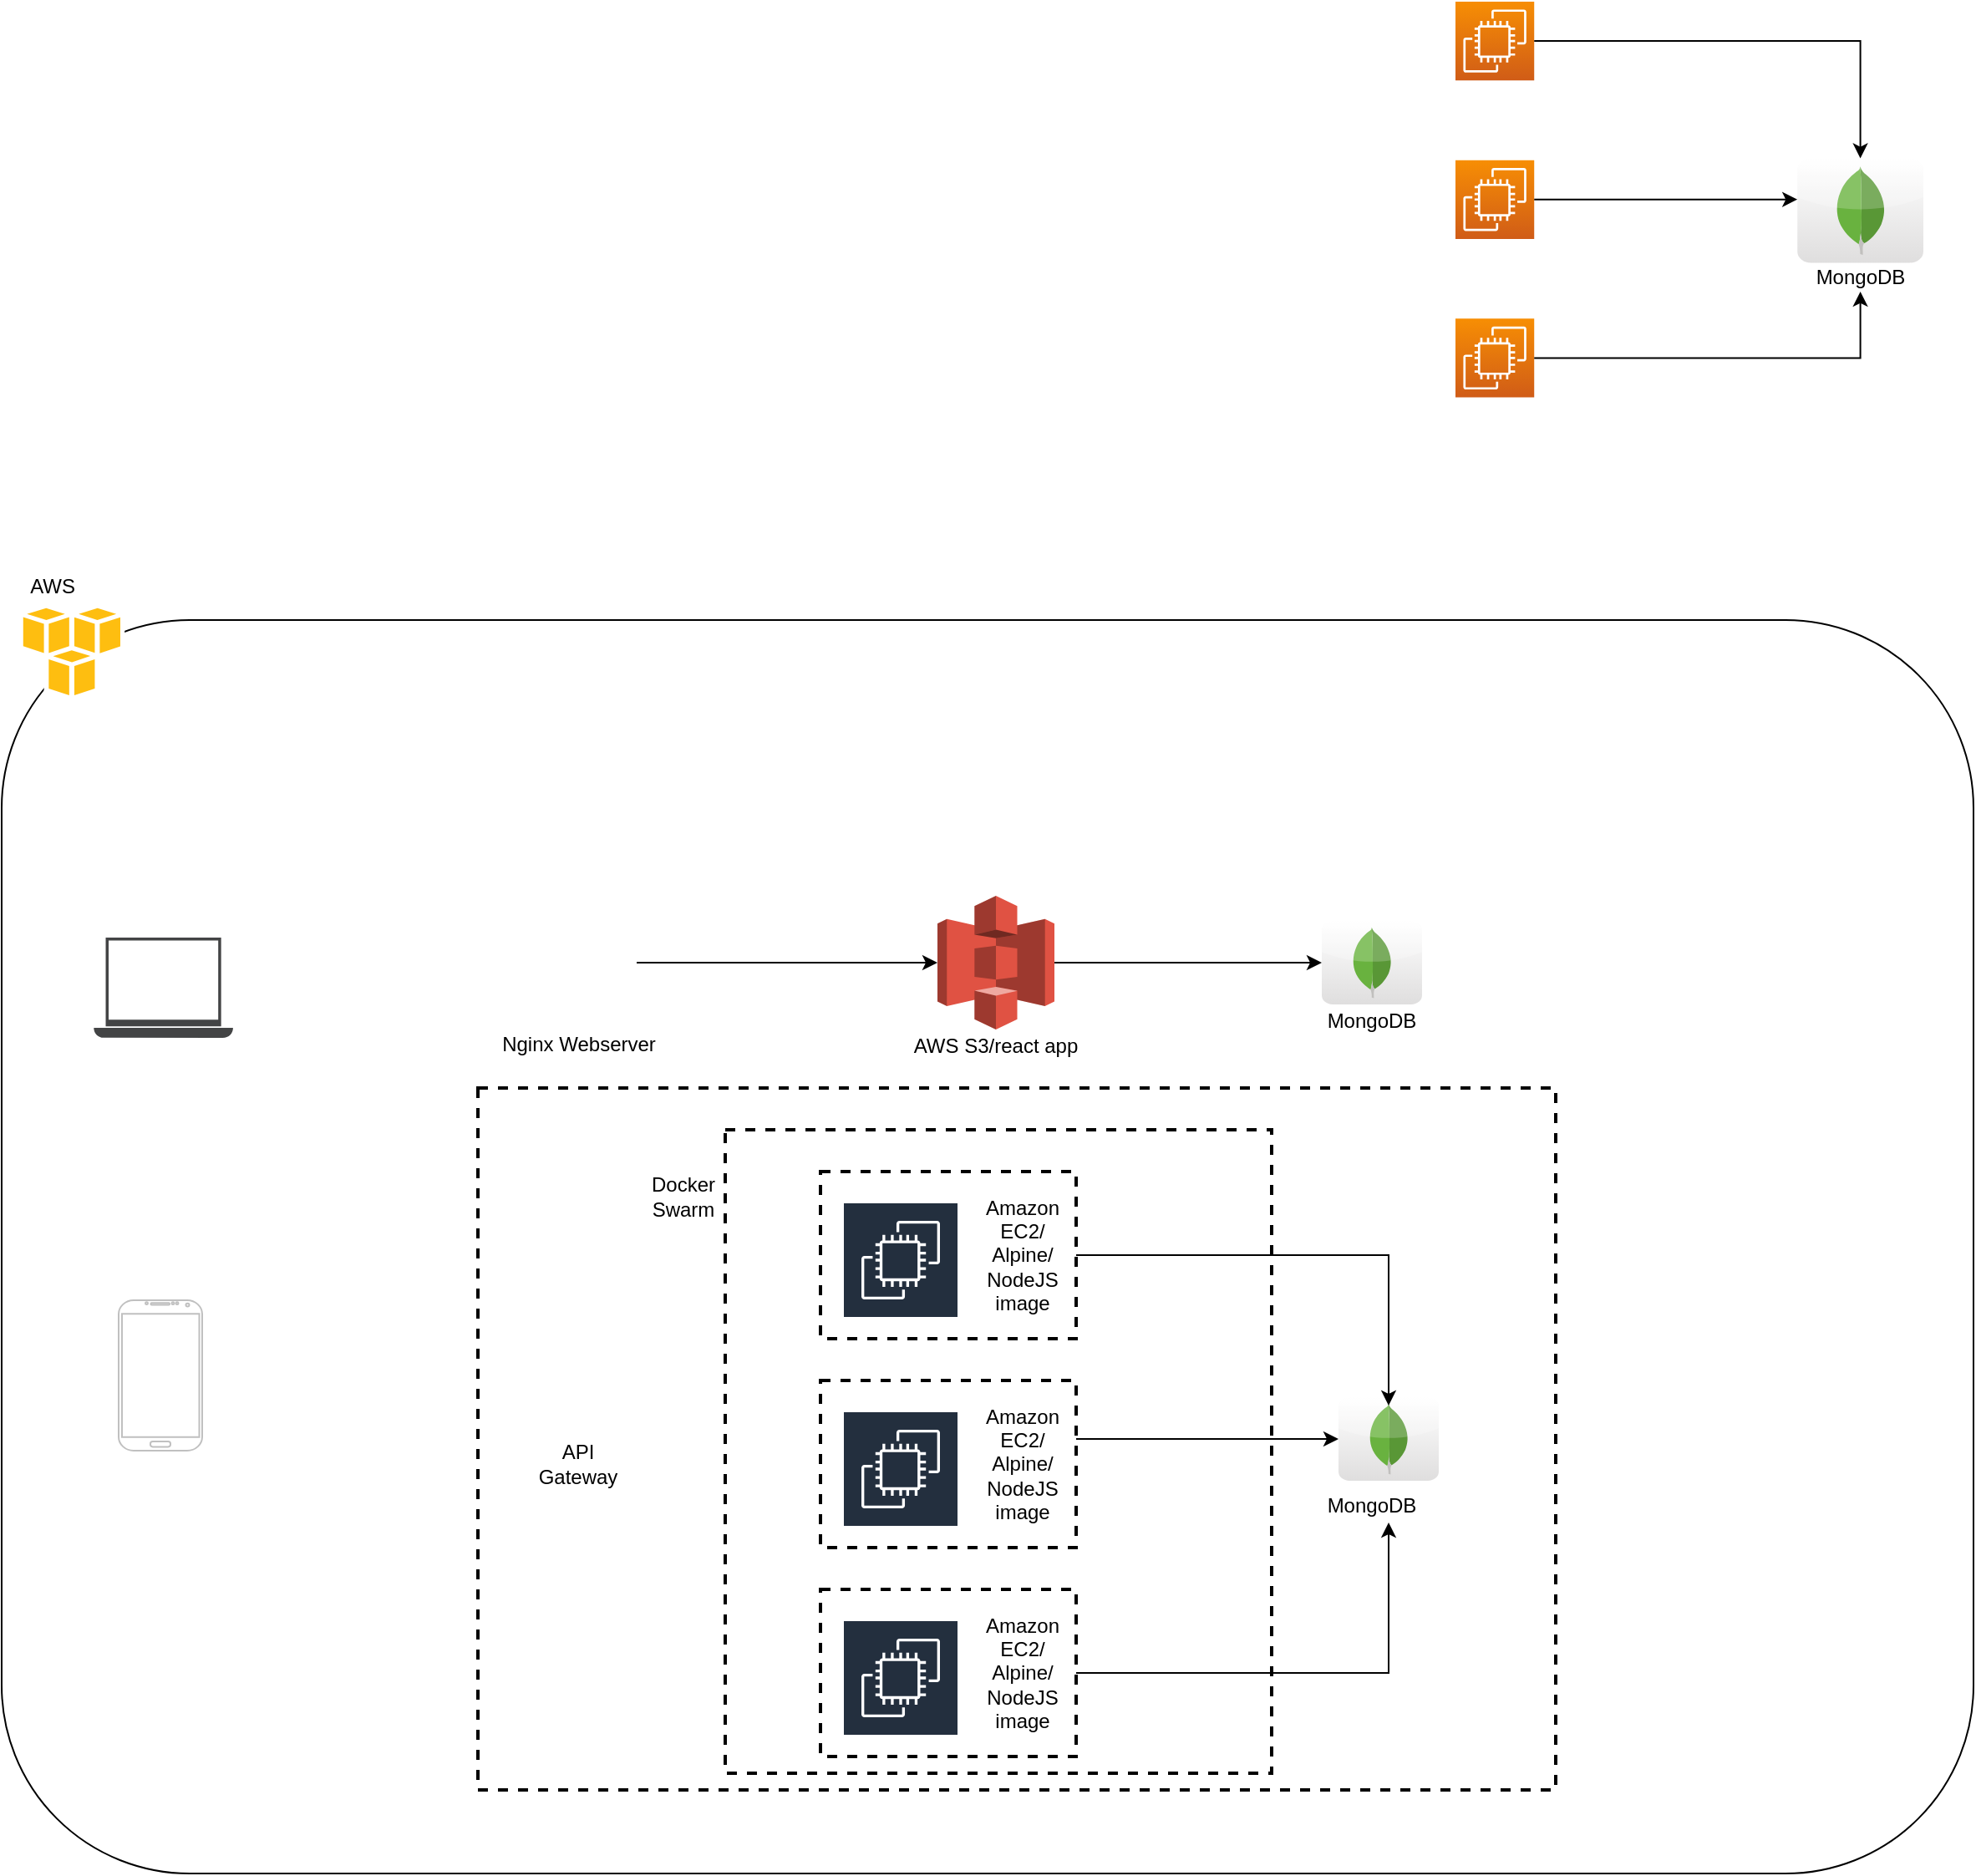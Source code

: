 <mxfile version="14.0.1" type="github">
  <diagram name="Page-1" id="b5b7bab2-c9e2-2cf4-8b2a-24fd1a2a6d21">
    <mxGraphModel dx="1428" dy="1940" grid="1" gridSize="10" guides="1" tooltips="1" connect="1" arrows="1" fold="1" page="1" pageScale="1" pageWidth="827" pageHeight="1169" background="#ffffff" math="0" shadow="0">
      <root>
        <mxCell id="0" />
        <mxCell id="1" parent="0" />
        <mxCell id="O6NWGgEyvv9Iu5Q87Uup-1" value="" style="rounded=1;whiteSpace=wrap;html=1;" vertex="1" parent="1">
          <mxGeometry x="220" y="70" width="1180" height="750" as="geometry" />
        </mxCell>
        <mxCell id="O6NWGgEyvv9Iu5Q87Uup-13" value="" style="rounded=0;whiteSpace=wrap;html=1;glass=0;dashed=1;strokeWidth=2;" vertex="1" parent="1">
          <mxGeometry x="505" y="350" width="645" height="420" as="geometry" />
        </mxCell>
        <mxCell id="O6NWGgEyvv9Iu5Q87Uup-17" style="edgeStyle=orthogonalEdgeStyle;rounded=0;orthogonalLoop=1;jettySize=auto;html=1;entryX=0;entryY=0.5;entryDx=0;entryDy=0;entryPerimeter=0;" edge="1" parent="1" source="O6NWGgEyvv9Iu5Q87Uup-2" target="O6NWGgEyvv9Iu5Q87Uup-7">
          <mxGeometry relative="1" as="geometry" />
        </mxCell>
        <mxCell id="O6NWGgEyvv9Iu5Q87Uup-2" value="Nginx Webserver" style="shape=image;html=1;verticalAlign=top;verticalLabelPosition=bottom;labelBackgroundColor=#ffffff;imageAspect=0;aspect=fixed;image=https://cdn4.iconfinder.com/data/icons/logos-brands-5/24/nginx-128.png;imageBackground=#ffffff;" vertex="1" parent="1">
          <mxGeometry x="530" y="240" width="70" height="70" as="geometry" />
        </mxCell>
        <mxCell id="O6NWGgEyvv9Iu5Q87Uup-3" value="" style="dashed=0;outlineConnect=0;html=1;align=center;labelPosition=center;verticalLabelPosition=bottom;verticalAlign=top;shape=mxgraph.weblogos.aws" vertex="1" parent="1">
          <mxGeometry x="230" y="60" width="63.6" height="58.4" as="geometry" />
        </mxCell>
        <mxCell id="O6NWGgEyvv9Iu5Q87Uup-4" value="" style="shape=image;html=1;verticalAlign=top;verticalLabelPosition=bottom;labelBackgroundColor=#ffffff;imageAspect=0;aspect=fixed;image=https://cdn4.iconfinder.com/data/icons/logos-brands-5/24/nginx-128.png" vertex="1" parent="1">
          <mxGeometry x="530" y="490" width="70" height="70" as="geometry" />
        </mxCell>
        <mxCell id="O6NWGgEyvv9Iu5Q87Uup-5" value="" style="verticalLabelPosition=bottom;verticalAlign=top;html=1;shadow=0;dashed=0;strokeWidth=1;shape=mxgraph.android.phone2;strokeColor=#c0c0c0;" vertex="1" parent="1">
          <mxGeometry x="290" y="477" width="50" height="90" as="geometry" />
        </mxCell>
        <mxCell id="O6NWGgEyvv9Iu5Q87Uup-6" value="" style="pointerEvents=1;shadow=0;dashed=0;html=1;strokeColor=none;fillColor=#434445;aspect=fixed;labelPosition=center;verticalLabelPosition=bottom;verticalAlign=top;align=center;outlineConnect=0;shape=mxgraph.vvd.laptop;" vertex="1" parent="1">
          <mxGeometry x="275.13" y="260" width="83.33" height="60" as="geometry" />
        </mxCell>
        <mxCell id="O6NWGgEyvv9Iu5Q87Uup-18" style="edgeStyle=orthogonalEdgeStyle;rounded=0;orthogonalLoop=1;jettySize=auto;html=1;" edge="1" parent="1" source="O6NWGgEyvv9Iu5Q87Uup-7" target="O6NWGgEyvv9Iu5Q87Uup-8">
          <mxGeometry relative="1" as="geometry" />
        </mxCell>
        <mxCell id="O6NWGgEyvv9Iu5Q87Uup-7" value="" style="outlineConnect=0;dashed=0;verticalLabelPosition=bottom;verticalAlign=top;align=center;html=1;shape=mxgraph.aws3.s3;fillColor=#E05243;gradientColor=none;" vertex="1" parent="1">
          <mxGeometry x="780" y="235" width="70" height="80" as="geometry" />
        </mxCell>
        <mxCell id="O6NWGgEyvv9Iu5Q87Uup-8" value="" style="dashed=0;outlineConnect=0;html=1;align=center;labelPosition=center;verticalLabelPosition=bottom;verticalAlign=top;shape=mxgraph.webicons.mongodb;gradientColor=#DFDEDE" vertex="1" parent="1">
          <mxGeometry x="1010" y="250" width="60" height="50" as="geometry" />
        </mxCell>
        <mxCell id="O6NWGgEyvv9Iu5Q87Uup-19" value="MongoDB" style="text;html=1;strokeColor=none;fillColor=none;align=center;verticalAlign=middle;whiteSpace=wrap;rounded=0;glass=0;dashed=1;" vertex="1" parent="1">
          <mxGeometry x="1020" y="300" width="40" height="20" as="geometry" />
        </mxCell>
        <mxCell id="O6NWGgEyvv9Iu5Q87Uup-20" value="AWS S3/react app" style="text;html=1;strokeColor=none;fillColor=none;align=center;verticalAlign=middle;whiteSpace=wrap;rounded=0;glass=0;dashed=1;" vertex="1" parent="1">
          <mxGeometry x="760" y="315" width="110" height="20" as="geometry" />
        </mxCell>
        <mxCell id="O6NWGgEyvv9Iu5Q87Uup-26" value="API Gateway" style="text;html=1;strokeColor=none;fillColor=none;align=center;verticalAlign=middle;whiteSpace=wrap;rounded=0;glass=0;dashed=1;" vertex="1" parent="1">
          <mxGeometry x="545" y="565" width="40" height="20" as="geometry" />
        </mxCell>
        <mxCell id="O6NWGgEyvv9Iu5Q87Uup-27" value="" style="group" vertex="1" connectable="0" parent="1">
          <mxGeometry x="1090" y="-300" width="280" height="250" as="geometry" />
        </mxCell>
        <mxCell id="O6NWGgEyvv9Iu5Q87Uup-9" value="" style="outlineConnect=0;fontColor=#232F3E;gradientColor=#F78E04;gradientDirection=north;fillColor=#D05C17;strokeColor=#ffffff;dashed=0;verticalLabelPosition=bottom;verticalAlign=top;align=center;html=1;fontSize=12;fontStyle=0;aspect=fixed;shape=mxgraph.aws4.resourceIcon;resIcon=mxgraph.aws4.ec2;" vertex="1" parent="O6NWGgEyvv9Iu5Q87Uup-27">
          <mxGeometry width="47.115" height="47.115" as="geometry" />
        </mxCell>
        <mxCell id="O6NWGgEyvv9Iu5Q87Uup-10" value="" style="outlineConnect=0;fontColor=#232F3E;gradientColor=#F78E04;gradientDirection=north;fillColor=#D05C17;strokeColor=#ffffff;dashed=0;verticalLabelPosition=bottom;verticalAlign=top;align=center;html=1;fontSize=12;fontStyle=0;aspect=fixed;shape=mxgraph.aws4.resourceIcon;resIcon=mxgraph.aws4.ec2;" vertex="1" parent="O6NWGgEyvv9Iu5Q87Uup-27">
          <mxGeometry y="94.828" width="47.115" height="47.115" as="geometry" />
        </mxCell>
        <mxCell id="O6NWGgEyvv9Iu5Q87Uup-11" value="" style="outlineConnect=0;fontColor=#232F3E;gradientColor=#F78E04;gradientDirection=north;fillColor=#D05C17;strokeColor=#ffffff;dashed=0;verticalLabelPosition=bottom;verticalAlign=top;align=center;html=1;fontSize=12;fontStyle=0;aspect=fixed;shape=mxgraph.aws4.resourceIcon;resIcon=mxgraph.aws4.ec2;" vertex="1" parent="O6NWGgEyvv9Iu5Q87Uup-27">
          <mxGeometry y="189.655" width="47.115" height="47.115" as="geometry" />
        </mxCell>
        <mxCell id="O6NWGgEyvv9Iu5Q87Uup-15" value="" style="dashed=0;outlineConnect=0;html=1;align=center;labelPosition=center;verticalLabelPosition=bottom;verticalAlign=top;shape=mxgraph.webicons.mongodb;gradientColor=#DFDEDE;rounded=0;glass=0;strokeWidth=2;" vertex="1" parent="O6NWGgEyvv9Iu5Q87Uup-27">
          <mxGeometry x="204.615" y="93.793" width="75.385" height="62.414" as="geometry" />
        </mxCell>
        <mxCell id="O6NWGgEyvv9Iu5Q87Uup-23" style="edgeStyle=orthogonalEdgeStyle;rounded=0;orthogonalLoop=1;jettySize=auto;html=1;" edge="1" parent="O6NWGgEyvv9Iu5Q87Uup-27" source="O6NWGgEyvv9Iu5Q87Uup-9" target="O6NWGgEyvv9Iu5Q87Uup-15">
          <mxGeometry relative="1" as="geometry" />
        </mxCell>
        <mxCell id="O6NWGgEyvv9Iu5Q87Uup-24" style="edgeStyle=orthogonalEdgeStyle;rounded=0;orthogonalLoop=1;jettySize=auto;html=1;" edge="1" parent="O6NWGgEyvv9Iu5Q87Uup-27" source="O6NWGgEyvv9Iu5Q87Uup-10" target="O6NWGgEyvv9Iu5Q87Uup-15">
          <mxGeometry relative="1" as="geometry">
            <Array as="points">
              <mxPoint x="126" y="118" />
              <mxPoint x="126" y="118" />
            </Array>
          </mxGeometry>
        </mxCell>
        <mxCell id="O6NWGgEyvv9Iu5Q87Uup-22" value="MongoDB" style="text;html=1;strokeColor=none;fillColor=none;align=center;verticalAlign=middle;whiteSpace=wrap;rounded=0;glass=0;dashed=1;" vertex="1" parent="O6NWGgEyvv9Iu5Q87Uup-27">
          <mxGeometry x="220.769" y="156.207" width="43.077" height="17.241" as="geometry" />
        </mxCell>
        <mxCell id="O6NWGgEyvv9Iu5Q87Uup-25" style="edgeStyle=orthogonalEdgeStyle;rounded=0;orthogonalLoop=1;jettySize=auto;html=1;entryX=0.5;entryY=1;entryDx=0;entryDy=0;" edge="1" parent="O6NWGgEyvv9Iu5Q87Uup-27" source="O6NWGgEyvv9Iu5Q87Uup-11" target="O6NWGgEyvv9Iu5Q87Uup-22">
          <mxGeometry relative="1" as="geometry" />
        </mxCell>
        <mxCell id="O6NWGgEyvv9Iu5Q87Uup-29" value="AWS" style="text;html=1;align=center;verticalAlign=middle;resizable=0;points=[];autosize=1;" vertex="1" parent="1">
          <mxGeometry x="230" y="40" width="40" height="20" as="geometry" />
        </mxCell>
        <mxCell id="O6NWGgEyvv9Iu5Q87Uup-36" value="" style="group" vertex="1" connectable="0" parent="1">
          <mxGeometry x="710" y="400" width="340" height="360" as="geometry" />
        </mxCell>
        <mxCell id="O6NWGgEyvv9Iu5Q87Uup-48" value="" style="rounded=0;whiteSpace=wrap;html=1;glass=0;dashed=1;strokeWidth=2;" vertex="1" parent="O6NWGgEyvv9Iu5Q87Uup-36">
          <mxGeometry x="-57" y="-25" width="327" height="385" as="geometry" />
        </mxCell>
        <mxCell id="O6NWGgEyvv9Iu5Q87Uup-30" value="" style="rounded=0;whiteSpace=wrap;html=1;glass=0;dashed=1;strokeWidth=2;" vertex="1" parent="O6NWGgEyvv9Iu5Q87Uup-36">
          <mxGeometry width="153" height="100" as="geometry" />
        </mxCell>
        <mxCell id="O6NWGgEyvv9Iu5Q87Uup-32" value="" style="outlineConnect=0;fontColor=#232F3E;gradientColor=none;strokeColor=#ffffff;fillColor=#232F3E;dashed=0;verticalLabelPosition=middle;verticalAlign=bottom;align=center;html=1;whiteSpace=wrap;fontSize=10;fontStyle=1;spacing=3;shape=mxgraph.aws4.productIcon;prIcon=mxgraph.aws4.ec2;rounded=0;glass=0;" vertex="1" parent="O6NWGgEyvv9Iu5Q87Uup-36">
          <mxGeometry x="13" y="18" width="70" height="61" as="geometry" />
        </mxCell>
        <mxCell id="O6NWGgEyvv9Iu5Q87Uup-35" value="Amazon EC2/ Alpine/ NodeJS image" style="text;html=1;strokeColor=none;fillColor=none;align=center;verticalAlign=middle;whiteSpace=wrap;rounded=0;glass=0;dashed=1;" vertex="1" parent="O6NWGgEyvv9Iu5Q87Uup-36">
          <mxGeometry x="100.5" y="40" width="40" height="20" as="geometry" />
        </mxCell>
        <mxCell id="O6NWGgEyvv9Iu5Q87Uup-33" value="" style="shape=image;html=1;verticalAlign=top;verticalLabelPosition=bottom;labelBackgroundColor=#ffffff;imageAspect=0;aspect=fixed;image=https://cdn4.iconfinder.com/data/icons/logos-and-brands/512/97_Docker_logo_logos-128.png;rounded=0;glass=0;dashed=1;strokeWidth=2;" vertex="1" parent="O6NWGgEyvv9Iu5Q87Uup-36">
          <mxGeometry x="-20" y="-25" width="48" height="48" as="geometry" />
        </mxCell>
        <mxCell id="O6NWGgEyvv9Iu5Q87Uup-50" value="" style="shape=image;verticalLabelPosition=bottom;labelBackgroundColor=#ffffff;verticalAlign=top;aspect=fixed;imageAspect=0;image=https://d1q6f0aelx0por.cloudfront.net/product-logos/library-swarm-logo.png;" vertex="1" parent="O6NWGgEyvv9Iu5Q87Uup-36">
          <mxGeometry x="-90" y="-45" width="55" height="55" as="geometry" />
        </mxCell>
        <mxCell id="O6NWGgEyvv9Iu5Q87Uup-37" value="" style="group" vertex="1" connectable="0" parent="1">
          <mxGeometry x="710" y="525" width="153" height="100" as="geometry" />
        </mxCell>
        <mxCell id="O6NWGgEyvv9Iu5Q87Uup-38" value="" style="rounded=0;whiteSpace=wrap;html=1;glass=0;dashed=1;strokeWidth=2;" vertex="1" parent="O6NWGgEyvv9Iu5Q87Uup-37">
          <mxGeometry width="153" height="100" as="geometry" />
        </mxCell>
        <mxCell id="O6NWGgEyvv9Iu5Q87Uup-39" value="" style="outlineConnect=0;fontColor=#232F3E;gradientColor=none;strokeColor=#ffffff;fillColor=#232F3E;dashed=0;verticalLabelPosition=middle;verticalAlign=bottom;align=center;html=1;whiteSpace=wrap;fontSize=10;fontStyle=1;spacing=3;shape=mxgraph.aws4.productIcon;prIcon=mxgraph.aws4.ec2;rounded=0;glass=0;" vertex="1" parent="O6NWGgEyvv9Iu5Q87Uup-37">
          <mxGeometry x="13" y="18" width="70" height="61" as="geometry" />
        </mxCell>
        <mxCell id="O6NWGgEyvv9Iu5Q87Uup-40" value="Amazon EC2/ Alpine/ NodeJS image" style="text;html=1;strokeColor=none;fillColor=none;align=center;verticalAlign=middle;whiteSpace=wrap;rounded=0;glass=0;dashed=1;" vertex="1" parent="O6NWGgEyvv9Iu5Q87Uup-37">
          <mxGeometry x="100.5" y="40" width="40" height="20" as="geometry" />
        </mxCell>
        <mxCell id="O6NWGgEyvv9Iu5Q87Uup-46" value="" style="shape=image;html=1;verticalAlign=top;verticalLabelPosition=bottom;labelBackgroundColor=#ffffff;imageAspect=0;aspect=fixed;image=https://cdn4.iconfinder.com/data/icons/logos-and-brands/512/97_Docker_logo_logos-128.png;rounded=0;glass=0;dashed=1;strokeWidth=2;" vertex="1" parent="O6NWGgEyvv9Iu5Q87Uup-37">
          <mxGeometry x="-20" y="-30" width="48" height="48" as="geometry" />
        </mxCell>
        <mxCell id="O6NWGgEyvv9Iu5Q87Uup-41" value="" style="group" vertex="1" connectable="0" parent="1">
          <mxGeometry x="710" y="650" width="153" height="100" as="geometry" />
        </mxCell>
        <mxCell id="O6NWGgEyvv9Iu5Q87Uup-42" value="" style="rounded=0;whiteSpace=wrap;html=1;glass=0;dashed=1;strokeWidth=2;" vertex="1" parent="O6NWGgEyvv9Iu5Q87Uup-41">
          <mxGeometry width="153" height="100" as="geometry" />
        </mxCell>
        <mxCell id="O6NWGgEyvv9Iu5Q87Uup-43" value="" style="outlineConnect=0;fontColor=#232F3E;gradientColor=none;strokeColor=#ffffff;fillColor=#232F3E;dashed=0;verticalLabelPosition=middle;verticalAlign=bottom;align=center;html=1;whiteSpace=wrap;fontSize=10;fontStyle=1;spacing=3;shape=mxgraph.aws4.productIcon;prIcon=mxgraph.aws4.ec2;rounded=0;glass=0;" vertex="1" parent="O6NWGgEyvv9Iu5Q87Uup-41">
          <mxGeometry x="13" y="18" width="70" height="61" as="geometry" />
        </mxCell>
        <mxCell id="O6NWGgEyvv9Iu5Q87Uup-44" value="Amazon EC2/ Alpine/ NodeJS image" style="text;html=1;strokeColor=none;fillColor=none;align=center;verticalAlign=middle;whiteSpace=wrap;rounded=0;glass=0;dashed=1;" vertex="1" parent="O6NWGgEyvv9Iu5Q87Uup-41">
          <mxGeometry x="100.5" y="40" width="40" height="20" as="geometry" />
        </mxCell>
        <mxCell id="O6NWGgEyvv9Iu5Q87Uup-47" value="" style="shape=image;html=1;verticalAlign=top;verticalLabelPosition=bottom;labelBackgroundColor=#ffffff;imageAspect=0;aspect=fixed;image=https://cdn4.iconfinder.com/data/icons/logos-and-brands/512/97_Docker_logo_logos-128.png;rounded=0;glass=0;dashed=1;strokeWidth=2;" vertex="1" parent="1">
          <mxGeometry x="690" y="625" width="48" height="48" as="geometry" />
        </mxCell>
        <mxCell id="O6NWGgEyvv9Iu5Q87Uup-51" value="Docker Swarm" style="text;html=1;strokeColor=none;fillColor=none;align=center;verticalAlign=middle;whiteSpace=wrap;rounded=0;glass=0;dashed=1;" vertex="1" parent="1">
          <mxGeometry x="608" y="405" width="40" height="20" as="geometry" />
        </mxCell>
        <mxCell id="O6NWGgEyvv9Iu5Q87Uup-53" value="" style="dashed=0;outlineConnect=0;html=1;align=center;labelPosition=center;verticalLabelPosition=bottom;verticalAlign=top;shape=mxgraph.webicons.mongodb;gradientColor=#DFDEDE" vertex="1" parent="1">
          <mxGeometry x="1020" y="535" width="60" height="50" as="geometry" />
        </mxCell>
        <mxCell id="O6NWGgEyvv9Iu5Q87Uup-54" style="edgeStyle=orthogonalEdgeStyle;rounded=0;orthogonalLoop=1;jettySize=auto;html=1;exitX=1;exitY=0.5;exitDx=0;exitDy=0;" edge="1" parent="1" source="O6NWGgEyvv9Iu5Q87Uup-30">
          <mxGeometry relative="1" as="geometry">
            <mxPoint x="870" y="450" as="sourcePoint" />
            <mxPoint x="1050" y="540" as="targetPoint" />
            <Array as="points">
              <mxPoint x="1050" y="450" />
              <mxPoint x="1050" y="540" />
            </Array>
          </mxGeometry>
        </mxCell>
        <mxCell id="O6NWGgEyvv9Iu5Q87Uup-56" style="edgeStyle=orthogonalEdgeStyle;rounded=0;orthogonalLoop=1;jettySize=auto;html=1;" edge="1" parent="1" source="O6NWGgEyvv9Iu5Q87Uup-38" target="O6NWGgEyvv9Iu5Q87Uup-53">
          <mxGeometry relative="1" as="geometry">
            <Array as="points">
              <mxPoint x="900" y="560" />
              <mxPoint x="900" y="560" />
            </Array>
          </mxGeometry>
        </mxCell>
        <mxCell id="O6NWGgEyvv9Iu5Q87Uup-58" style="edgeStyle=orthogonalEdgeStyle;rounded=0;orthogonalLoop=1;jettySize=auto;html=1;" edge="1" parent="1" source="O6NWGgEyvv9Iu5Q87Uup-42" target="O6NWGgEyvv9Iu5Q87Uup-59">
          <mxGeometry relative="1" as="geometry">
            <mxPoint x="1040" y="600" as="targetPoint" />
            <Array as="points">
              <mxPoint x="1050" y="700" />
            </Array>
          </mxGeometry>
        </mxCell>
        <mxCell id="O6NWGgEyvv9Iu5Q87Uup-59" value="MongoDB" style="text;html=1;strokeColor=none;fillColor=none;align=center;verticalAlign=middle;whiteSpace=wrap;rounded=0;" vertex="1" parent="1">
          <mxGeometry x="1020.0" y="590" width="40" height="20" as="geometry" />
        </mxCell>
      </root>
    </mxGraphModel>
  </diagram>
</mxfile>
